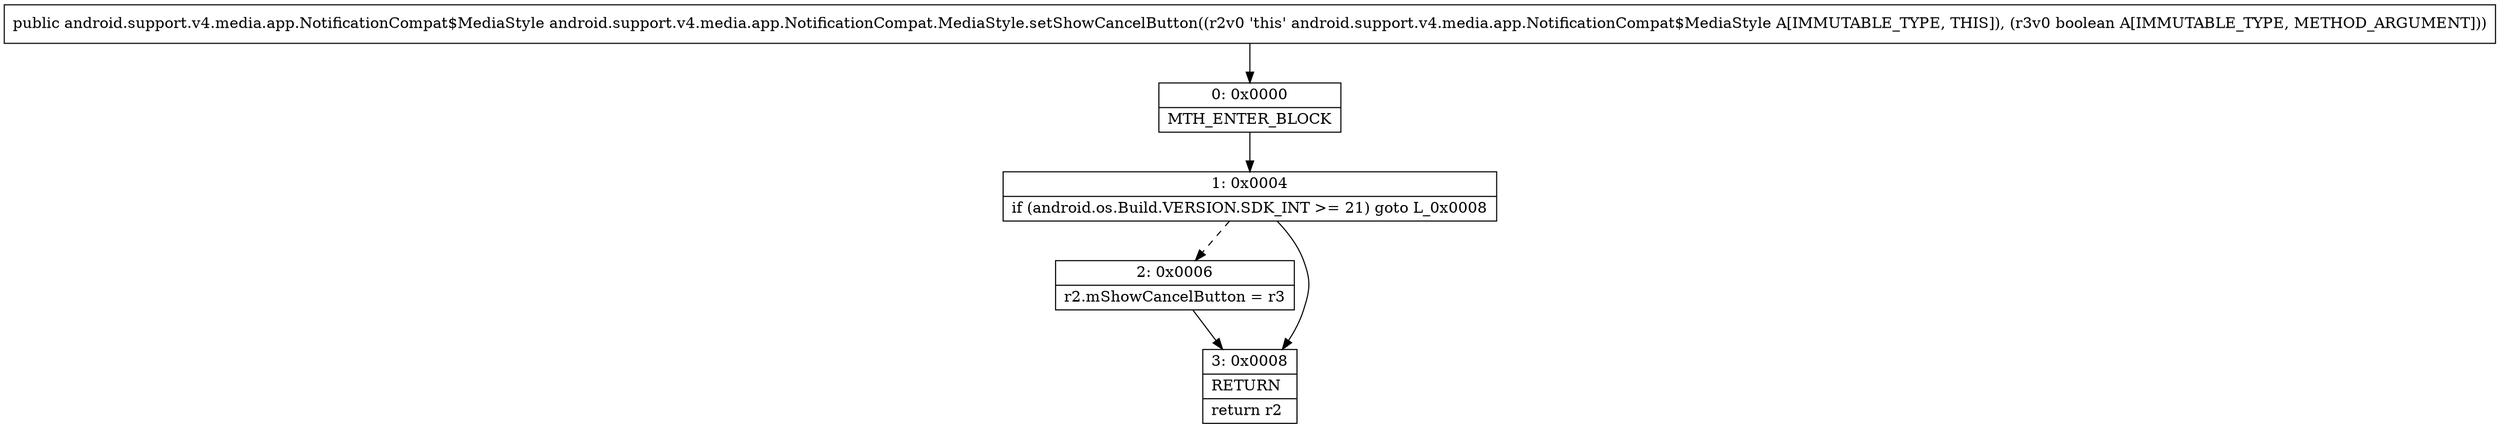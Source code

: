 digraph "CFG forandroid.support.v4.media.app.NotificationCompat.MediaStyle.setShowCancelButton(Z)Landroid\/support\/v4\/media\/app\/NotificationCompat$MediaStyle;" {
Node_0 [shape=record,label="{0\:\ 0x0000|MTH_ENTER_BLOCK\l}"];
Node_1 [shape=record,label="{1\:\ 0x0004|if (android.os.Build.VERSION.SDK_INT \>= 21) goto L_0x0008\l}"];
Node_2 [shape=record,label="{2\:\ 0x0006|r2.mShowCancelButton = r3\l}"];
Node_3 [shape=record,label="{3\:\ 0x0008|RETURN\l|return r2\l}"];
MethodNode[shape=record,label="{public android.support.v4.media.app.NotificationCompat$MediaStyle android.support.v4.media.app.NotificationCompat.MediaStyle.setShowCancelButton((r2v0 'this' android.support.v4.media.app.NotificationCompat$MediaStyle A[IMMUTABLE_TYPE, THIS]), (r3v0 boolean A[IMMUTABLE_TYPE, METHOD_ARGUMENT])) }"];
MethodNode -> Node_0;
Node_0 -> Node_1;
Node_1 -> Node_2[style=dashed];
Node_1 -> Node_3;
Node_2 -> Node_3;
}

